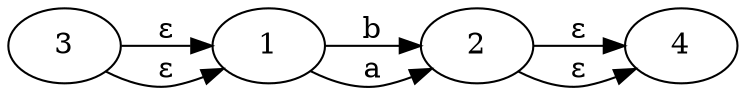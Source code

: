 // Start State: 3
// Final State: 4
digraph {
rankdir = LR
3 -> 1 [label="ε"]
1 -> 2 [label="b"]
2 -> 4 [label="ε"]
3 -> 1 [label="ε"]
1 -> 2 [label="a"]
2 -> 4 [label="ε"]
}
